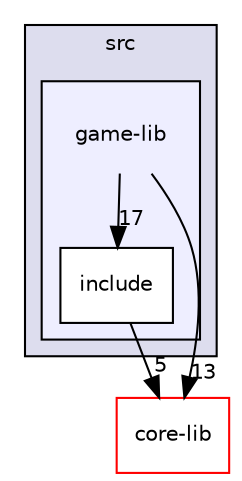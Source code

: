 digraph "/home/rafalunix/proi/22l-proi-projekt-jakomulski-budnik-owienko/src/game-lib" {
  bgcolor=transparent;
  compound=true
  node [ fontsize="10", fontname="Helvetica"];
  edge [ labelfontsize="10", labelfontname="Helvetica"];
  subgraph clusterdir_68267d1309a1af8e8297ef4c3efbcdba {
    graph [ bgcolor="#ddddee", pencolor="black", label="src" fontname="Helvetica", fontsize="10", URL="dir_68267d1309a1af8e8297ef4c3efbcdba.html"]
  subgraph clusterdir_ababdeb7394d8224d3e296f78088442b {
    graph [ bgcolor="#eeeeff", pencolor="black", label="" URL="dir_ababdeb7394d8224d3e296f78088442b.html"];
    dir_ababdeb7394d8224d3e296f78088442b [shape=plaintext label="game-lib"];
    dir_810fd887183ef9ca5ceb867dba4c2553 [shape=box label="include" color="black" fillcolor="white" style="filled" URL="dir_810fd887183ef9ca5ceb867dba4c2553.html"];
  }
  }
  dir_dd008488fb0da8829e2acca19721471d [shape=box label="core-lib" color="red" URL="dir_dd008488fb0da8829e2acca19721471d.html"];
  dir_ababdeb7394d8224d3e296f78088442b->dir_810fd887183ef9ca5ceb867dba4c2553 [headlabel="17", labeldistance=1.5 headhref="dir_000003_000004.html"];
  dir_ababdeb7394d8224d3e296f78088442b->dir_dd008488fb0da8829e2acca19721471d [headlabel="13", labeldistance=1.5 headhref="dir_000003_000001.html"];
  dir_810fd887183ef9ca5ceb867dba4c2553->dir_dd008488fb0da8829e2acca19721471d [headlabel="5", labeldistance=1.5 headhref="dir_000004_000001.html"];
}
